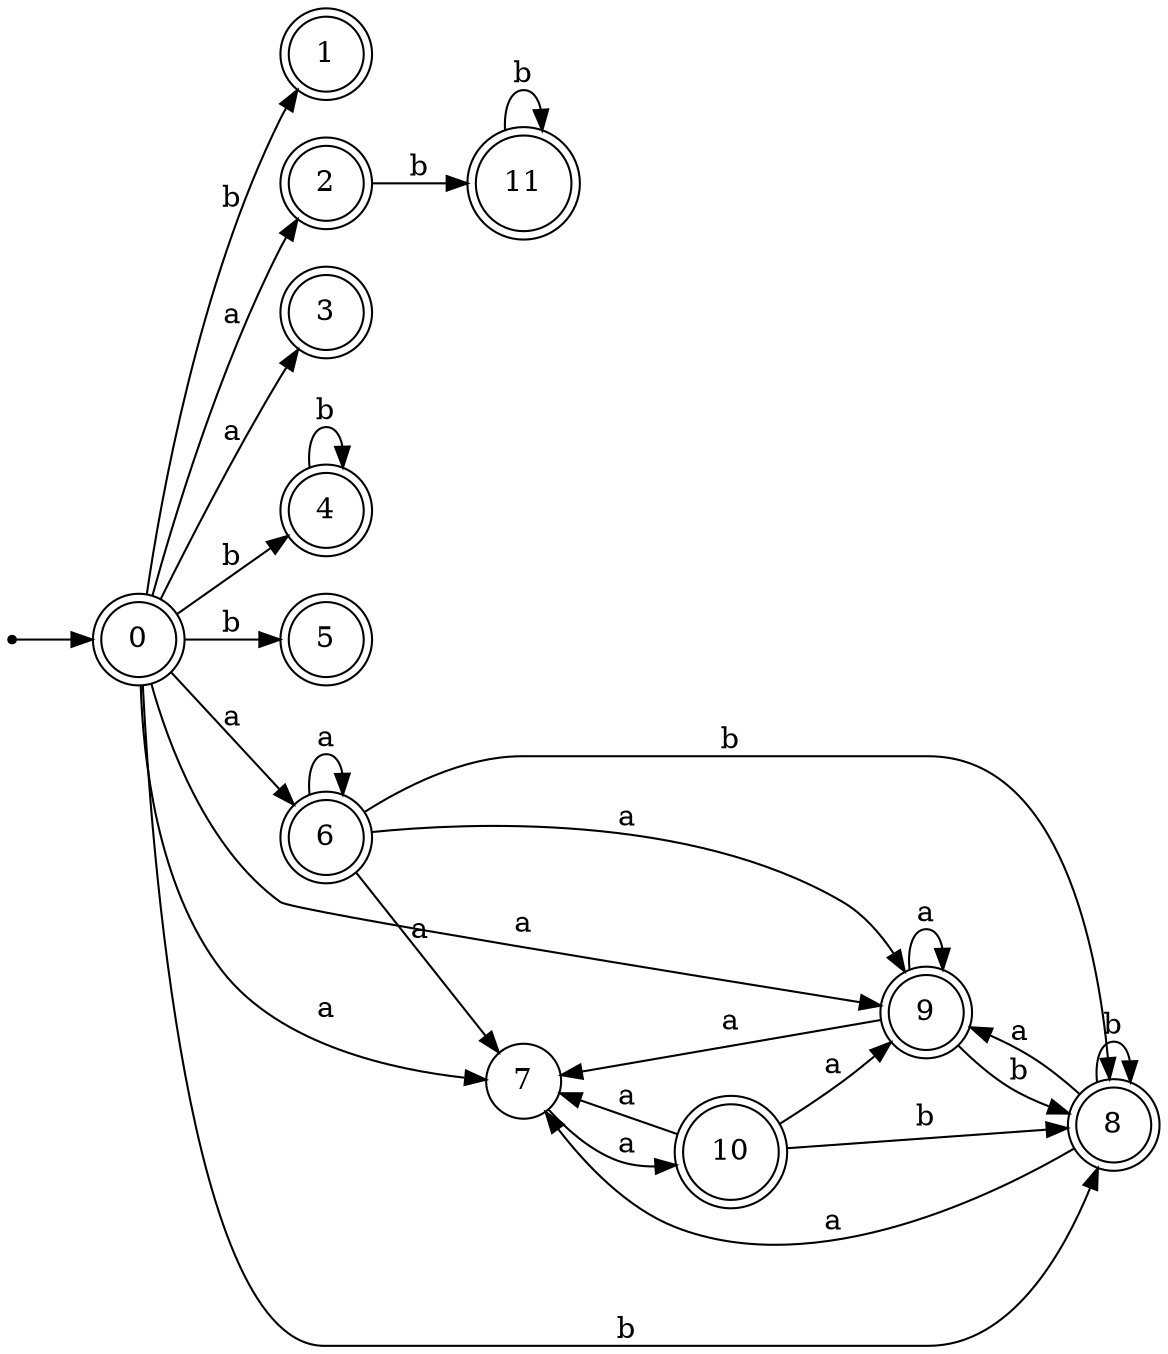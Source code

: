 digraph finite_state_machine {
rankdir=LR;
size="20,20";
node [shape = point]; "dummy0"
node [shape = doublecircle]; "0";"dummy0" -> "0";
node [shape = doublecircle]; "1";node [shape = doublecircle]; "2";node [shape = doublecircle]; "3";node [shape = doublecircle]; "4";node [shape = doublecircle]; "5";node [shape = doublecircle]; "6";node [shape = circle]; "7";
node [shape = doublecircle]; "8";node [shape = doublecircle]; "9";node [shape = doublecircle]; "10";node [shape = doublecircle]; "11";"0" -> "8" [label = "b"];
 "0" -> "1" [label = "b"];
 "0" -> "4" [label = "b"];
 "0" -> "5" [label = "b"];
 "0" -> "2" [label = "a"];
 "0" -> "3" [label = "a"];
 "0" -> "6" [label = "a"];
 "0" -> "7" [label = "a"];
 "0" -> "9" [label = "a"];
 "9" -> "9" [label = "a"];
 "9" -> "7" [label = "a"];
 "9" -> "8" [label = "b"];
 "8" -> "8" [label = "b"];
 "8" -> "9" [label = "a"];
 "8" -> "7" [label = "a"];
 "7" -> "10" [label = "a"];
 "10" -> "9" [label = "a"];
 "10" -> "7" [label = "a"];
 "10" -> "8" [label = "b"];
 "6" -> "9" [label = "a"];
 "6" -> "6" [label = "a"];
 "6" -> "7" [label = "a"];
 "6" -> "8" [label = "b"];
 "4" -> "4" [label = "b"];
 "2" -> "11" [label = "b"];
 "11" -> "11" [label = "b"];
 }
